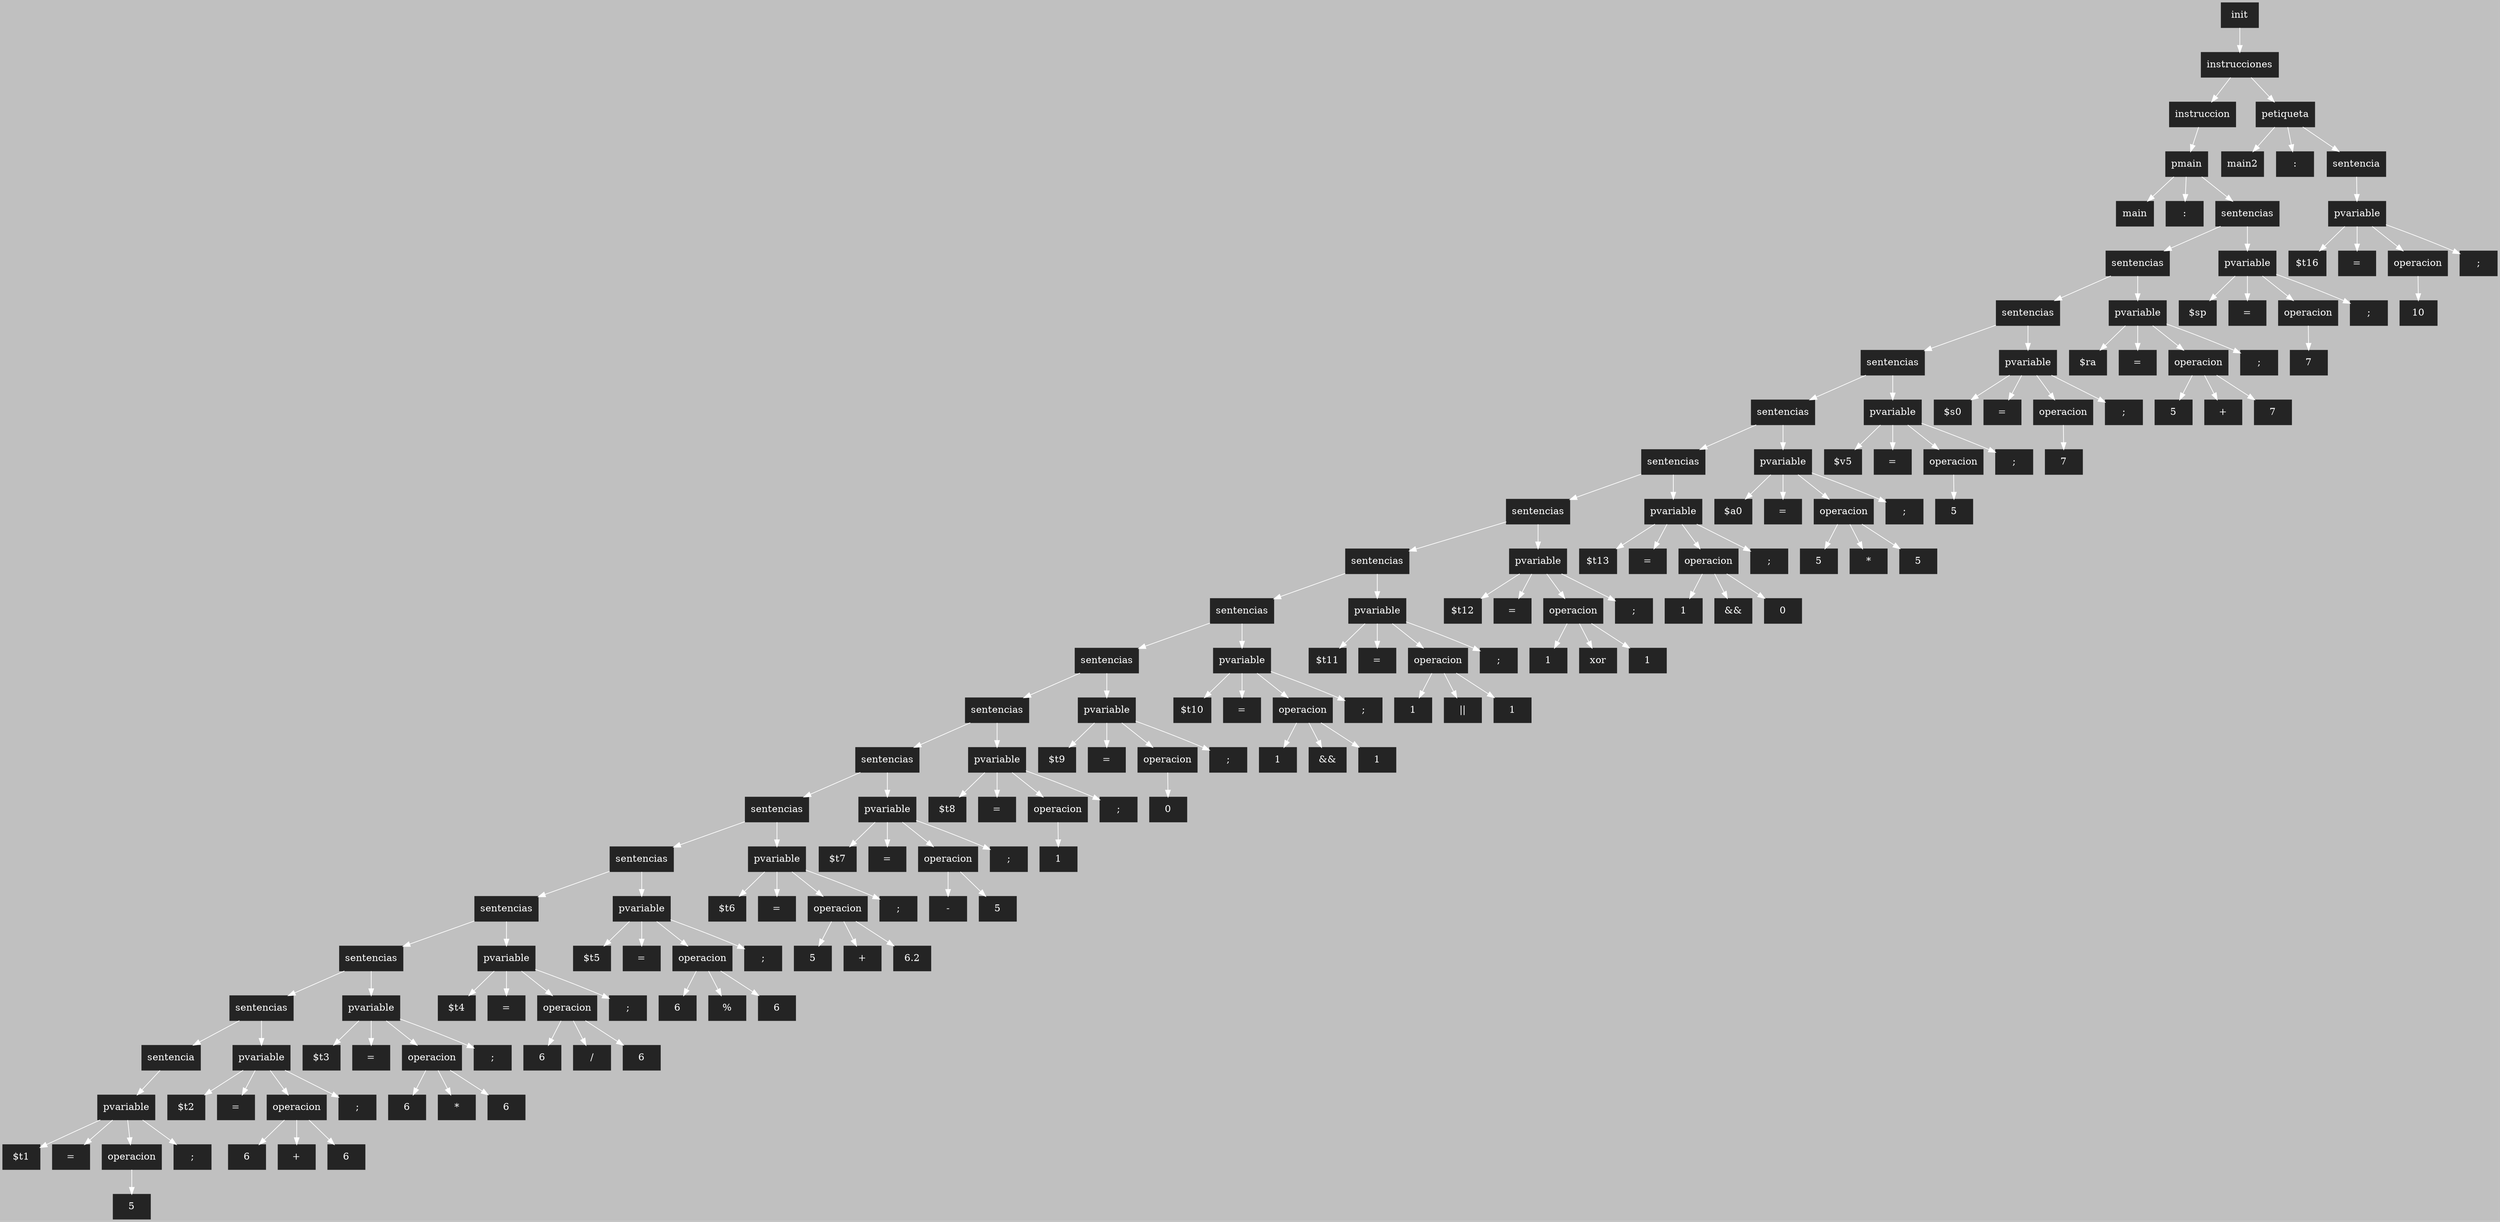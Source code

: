 digraph{ bgcolor = gray 
 node[fontcolor = white, height = 0.5, color = white] 
 [shape=box, style=filled, color=gray14] 
 rankdir=UD 
 edge[color=white, dir=fordware]
165[style = "filled" ; label = "init"] 
164[style = "filled" ; label = "instrucciones"] 
153[style = "filled" ; label = "instruccion"] 
150[style = "filled" ; label = "pmain"] 
151[style = "filled" ; label = "main"] 
152[style = "filled" ; label = ":"] 
149[style = "filled" ; label = "sentencias"] 
142[style = "filled" ; label = "sentencias"] 
133[style = "filled" ; label = "sentencias"] 
126[style = "filled" ; label = "sentencias"] 
119[style = "filled" ; label = "sentencias"] 
110[style = "filled" ; label = "sentencias"] 
101[style = "filled" ; label = "sentencias"] 
92[style = "filled" ; label = "sentencias"] 
83[style = "filled" ; label = "sentencias"] 
74[style = "filled" ; label = "sentencias"] 
67[style = "filled" ; label = "sentencias"] 
60[style = "filled" ; label = "sentencias"] 
52[style = "filled" ; label = "sentencias"] 
43[style = "filled" ; label = "sentencias"] 
34[style = "filled" ; label = "sentencias"] 
25[style = "filled" ; label = "sentencias"] 
16[style = "filled" ; label = "sentencias"] 
7[style = "filled" ; label = "sentencia"] 
3[style = "filled" ; label = "pvariable"] 
4[style = "filled" ; label = "$t1"] 
5[style = "filled" ; label = "="] 
2[style = "filled" ; label = "operacion"] 
1[style = "filled" ; label = "5"] 
6[style = "filled" ; label = ";"] 
12[style = "filled" ; label = "pvariable"] 
13[style = "filled" ; label = "$t2"] 
14[style = "filled" ; label = "="] 
10[style = "filled" ; label = "operacion"] 
8[style = "filled" ; label = "6"] 
11[style = "filled" ; label = "+"] 
9[style = "filled" ; label = "6"] 
15[style = "filled" ; label = ";"] 
21[style = "filled" ; label = "pvariable"] 
22[style = "filled" ; label = "$t3"] 
23[style = "filled" ; label = "="] 
19[style = "filled" ; label = "operacion"] 
17[style = "filled" ; label = "6"] 
20[style = "filled" ; label = "*"] 
18[style = "filled" ; label = "6"] 
24[style = "filled" ; label = ";"] 
30[style = "filled" ; label = "pvariable"] 
31[style = "filled" ; label = "$t4"] 
32[style = "filled" ; label = "="] 
28[style = "filled" ; label = "operacion"] 
26[style = "filled" ; label = "6"] 
29[style = "filled" ; label = "/"] 
27[style = "filled" ; label = "6"] 
33[style = "filled" ; label = ";"] 
39[style = "filled" ; label = "pvariable"] 
40[style = "filled" ; label = "$t5"] 
41[style = "filled" ; label = "="] 
37[style = "filled" ; label = "operacion"] 
35[style = "filled" ; label = "6"] 
38[style = "filled" ; label = "%"] 
36[style = "filled" ; label = "6"] 
42[style = "filled" ; label = ";"] 
48[style = "filled" ; label = "pvariable"] 
49[style = "filled" ; label = "$t6"] 
50[style = "filled" ; label = "="] 
46[style = "filled" ; label = "operacion"] 
44[style = "filled" ; label = "5"] 
47[style = "filled" ; label = "+"] 
45[style = "filled" ; label = "6.2"] 
51[style = "filled" ; label = ";"] 
56[style = "filled" ; label = "pvariable"] 
57[style = "filled" ; label = "$t7"] 
58[style = "filled" ; label = "="] 
54[style = "filled" ; label = "operacion"] 
55[style = "filled" ; label = "-"] 
53[style = "filled" ; label = "5"] 
59[style = "filled" ; label = ";"] 
63[style = "filled" ; label = "pvariable"] 
64[style = "filled" ; label = "$t8"] 
65[style = "filled" ; label = "="] 
62[style = "filled" ; label = "operacion"] 
61[style = "filled" ; label = "1"] 
66[style = "filled" ; label = ";"] 
70[style = "filled" ; label = "pvariable"] 
71[style = "filled" ; label = "$t9"] 
72[style = "filled" ; label = "="] 
69[style = "filled" ; label = "operacion"] 
68[style = "filled" ; label = "0"] 
73[style = "filled" ; label = ";"] 
79[style = "filled" ; label = "pvariable"] 
80[style = "filled" ; label = "$t10"] 
81[style = "filled" ; label = "="] 
77[style = "filled" ; label = "operacion"] 
75[style = "filled" ; label = "1"] 
78[style = "filled" ; label = "&&"] 
76[style = "filled" ; label = "1"] 
82[style = "filled" ; label = ";"] 
88[style = "filled" ; label = "pvariable"] 
89[style = "filled" ; label = "$t11"] 
90[style = "filled" ; label = "="] 
86[style = "filled" ; label = "operacion"] 
84[style = "filled" ; label = "1"] 
87[style = "filled" ; label = "||"] 
85[style = "filled" ; label = "1"] 
91[style = "filled" ; label = ";"] 
97[style = "filled" ; label = "pvariable"] 
98[style = "filled" ; label = "$t12"] 
99[style = "filled" ; label = "="] 
95[style = "filled" ; label = "operacion"] 
93[style = "filled" ; label = "1"] 
96[style = "filled" ; label = "xor"] 
94[style = "filled" ; label = "1"] 
100[style = "filled" ; label = ";"] 
106[style = "filled" ; label = "pvariable"] 
107[style = "filled" ; label = "$t13"] 
108[style = "filled" ; label = "="] 
104[style = "filled" ; label = "operacion"] 
102[style = "filled" ; label = "1"] 
105[style = "filled" ; label = "&&"] 
103[style = "filled" ; label = "0"] 
109[style = "filled" ; label = ";"] 
115[style = "filled" ; label = "pvariable"] 
116[style = "filled" ; label = "$a0"] 
117[style = "filled" ; label = "="] 
113[style = "filled" ; label = "operacion"] 
111[style = "filled" ; label = "5"] 
114[style = "filled" ; label = "*"] 
112[style = "filled" ; label = "5"] 
118[style = "filled" ; label = ";"] 
122[style = "filled" ; label = "pvariable"] 
123[style = "filled" ; label = "$v5"] 
124[style = "filled" ; label = "="] 
121[style = "filled" ; label = "operacion"] 
120[style = "filled" ; label = "5"] 
125[style = "filled" ; label = ";"] 
129[style = "filled" ; label = "pvariable"] 
130[style = "filled" ; label = "$s0"] 
131[style = "filled" ; label = "="] 
128[style = "filled" ; label = "operacion"] 
127[style = "filled" ; label = "7"] 
132[style = "filled" ; label = ";"] 
138[style = "filled" ; label = "pvariable"] 
139[style = "filled" ; label = "$ra"] 
140[style = "filled" ; label = "="] 
136[style = "filled" ; label = "operacion"] 
134[style = "filled" ; label = "5"] 
137[style = "filled" ; label = "+"] 
135[style = "filled" ; label = "7"] 
141[style = "filled" ; label = ";"] 
145[style = "filled" ; label = "pvariable"] 
146[style = "filled" ; label = "$sp"] 
147[style = "filled" ; label = "="] 
144[style = "filled" ; label = "operacion"] 
143[style = "filled" ; label = "7"] 
148[style = "filled" ; label = ";"] 
161[style = "filled" ; label = "petiqueta"] 
162[style = "filled" ; label = "main2"] 
163[style = "filled" ; label = ":"] 
160[style = "filled" ; label = "sentencia"] 
156[style = "filled" ; label = "pvariable"] 
157[style = "filled" ; label = "$t16"] 
158[style = "filled" ; label = "="] 
155[style = "filled" ; label = "operacion"] 
154[style = "filled" ; label = "10"] 
159[style = "filled" ; label = ";"] 
165->164;
164->153;
153->150;
150->151;
150->152;
150->149;
149->142;
142->133;
133->126;
126->119;
119->110;
110->101;
101->92;
92->83;
83->74;
74->67;
67->60;
60->52;
52->43;
43->34;
34->25;
25->16;
16->7;
7->3;
3->4;
3->5;
3->2;
2->1;
3->6;
16->12;
12->13;
12->14;
12->10;
10->8;
10->11;
10->9;
12->15;
25->21;
21->22;
21->23;
21->19;
19->17;
19->20;
19->18;
21->24;
34->30;
30->31;
30->32;
30->28;
28->26;
28->29;
28->27;
30->33;
43->39;
39->40;
39->41;
39->37;
37->35;
37->38;
37->36;
39->42;
52->48;
48->49;
48->50;
48->46;
46->44;
46->47;
46->45;
48->51;
60->56;
56->57;
56->58;
56->54;
54->55;
54->53;
56->59;
67->63;
63->64;
63->65;
63->62;
62->61;
63->66;
74->70;
70->71;
70->72;
70->69;
69->68;
70->73;
83->79;
79->80;
79->81;
79->77;
77->75;
77->78;
77->76;
79->82;
92->88;
88->89;
88->90;
88->86;
86->84;
86->87;
86->85;
88->91;
101->97;
97->98;
97->99;
97->95;
95->93;
95->96;
95->94;
97->100;
110->106;
106->107;
106->108;
106->104;
104->102;
104->105;
104->103;
106->109;
119->115;
115->116;
115->117;
115->113;
113->111;
113->114;
113->112;
115->118;
126->122;
122->123;
122->124;
122->121;
121->120;
122->125;
133->129;
129->130;
129->131;
129->128;
128->127;
129->132;
142->138;
138->139;
138->140;
138->136;
136->134;
136->137;
136->135;
138->141;
149->145;
145->146;
145->147;
145->144;
144->143;
145->148;
164->161;
161->162;
161->163;
161->160;
160->156;
156->157;
156->158;
156->155;
155->154;
156->159;

}